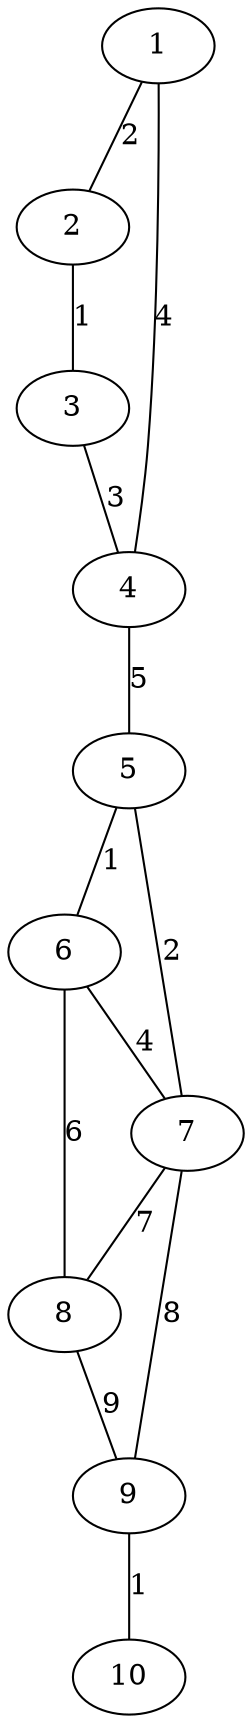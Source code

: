 graph generated_graph {
1 -- 2 [label="2"];
1 -- 4 [label="4"];
2 -- 3 [label="1"];
3 -- 4 [label="3"];
4 -- 5 [label="5"];
5 -- 6 [label="1"];
5 -- 7 [label="2"];
6 -- 7 [label="4"];
6 -- 8 [label="6"];
7 -- 8 [label="7"];
7 -- 9 [label="8"];
8 -- 9 [label="9"];
9 -- 10 [label="1"];
}